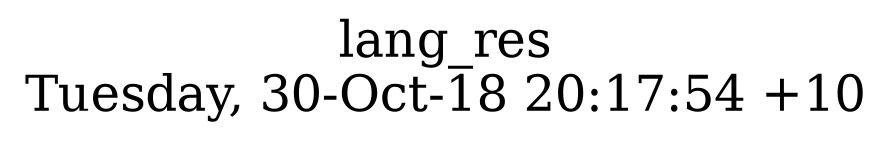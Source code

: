 digraph G {
fontsize="24";
label="lang_res\nTuesday, 30-Oct-18 20:17:54 +10";
nojustify=true;
ordering=out;
rankdir=LR;
size="30";
}

